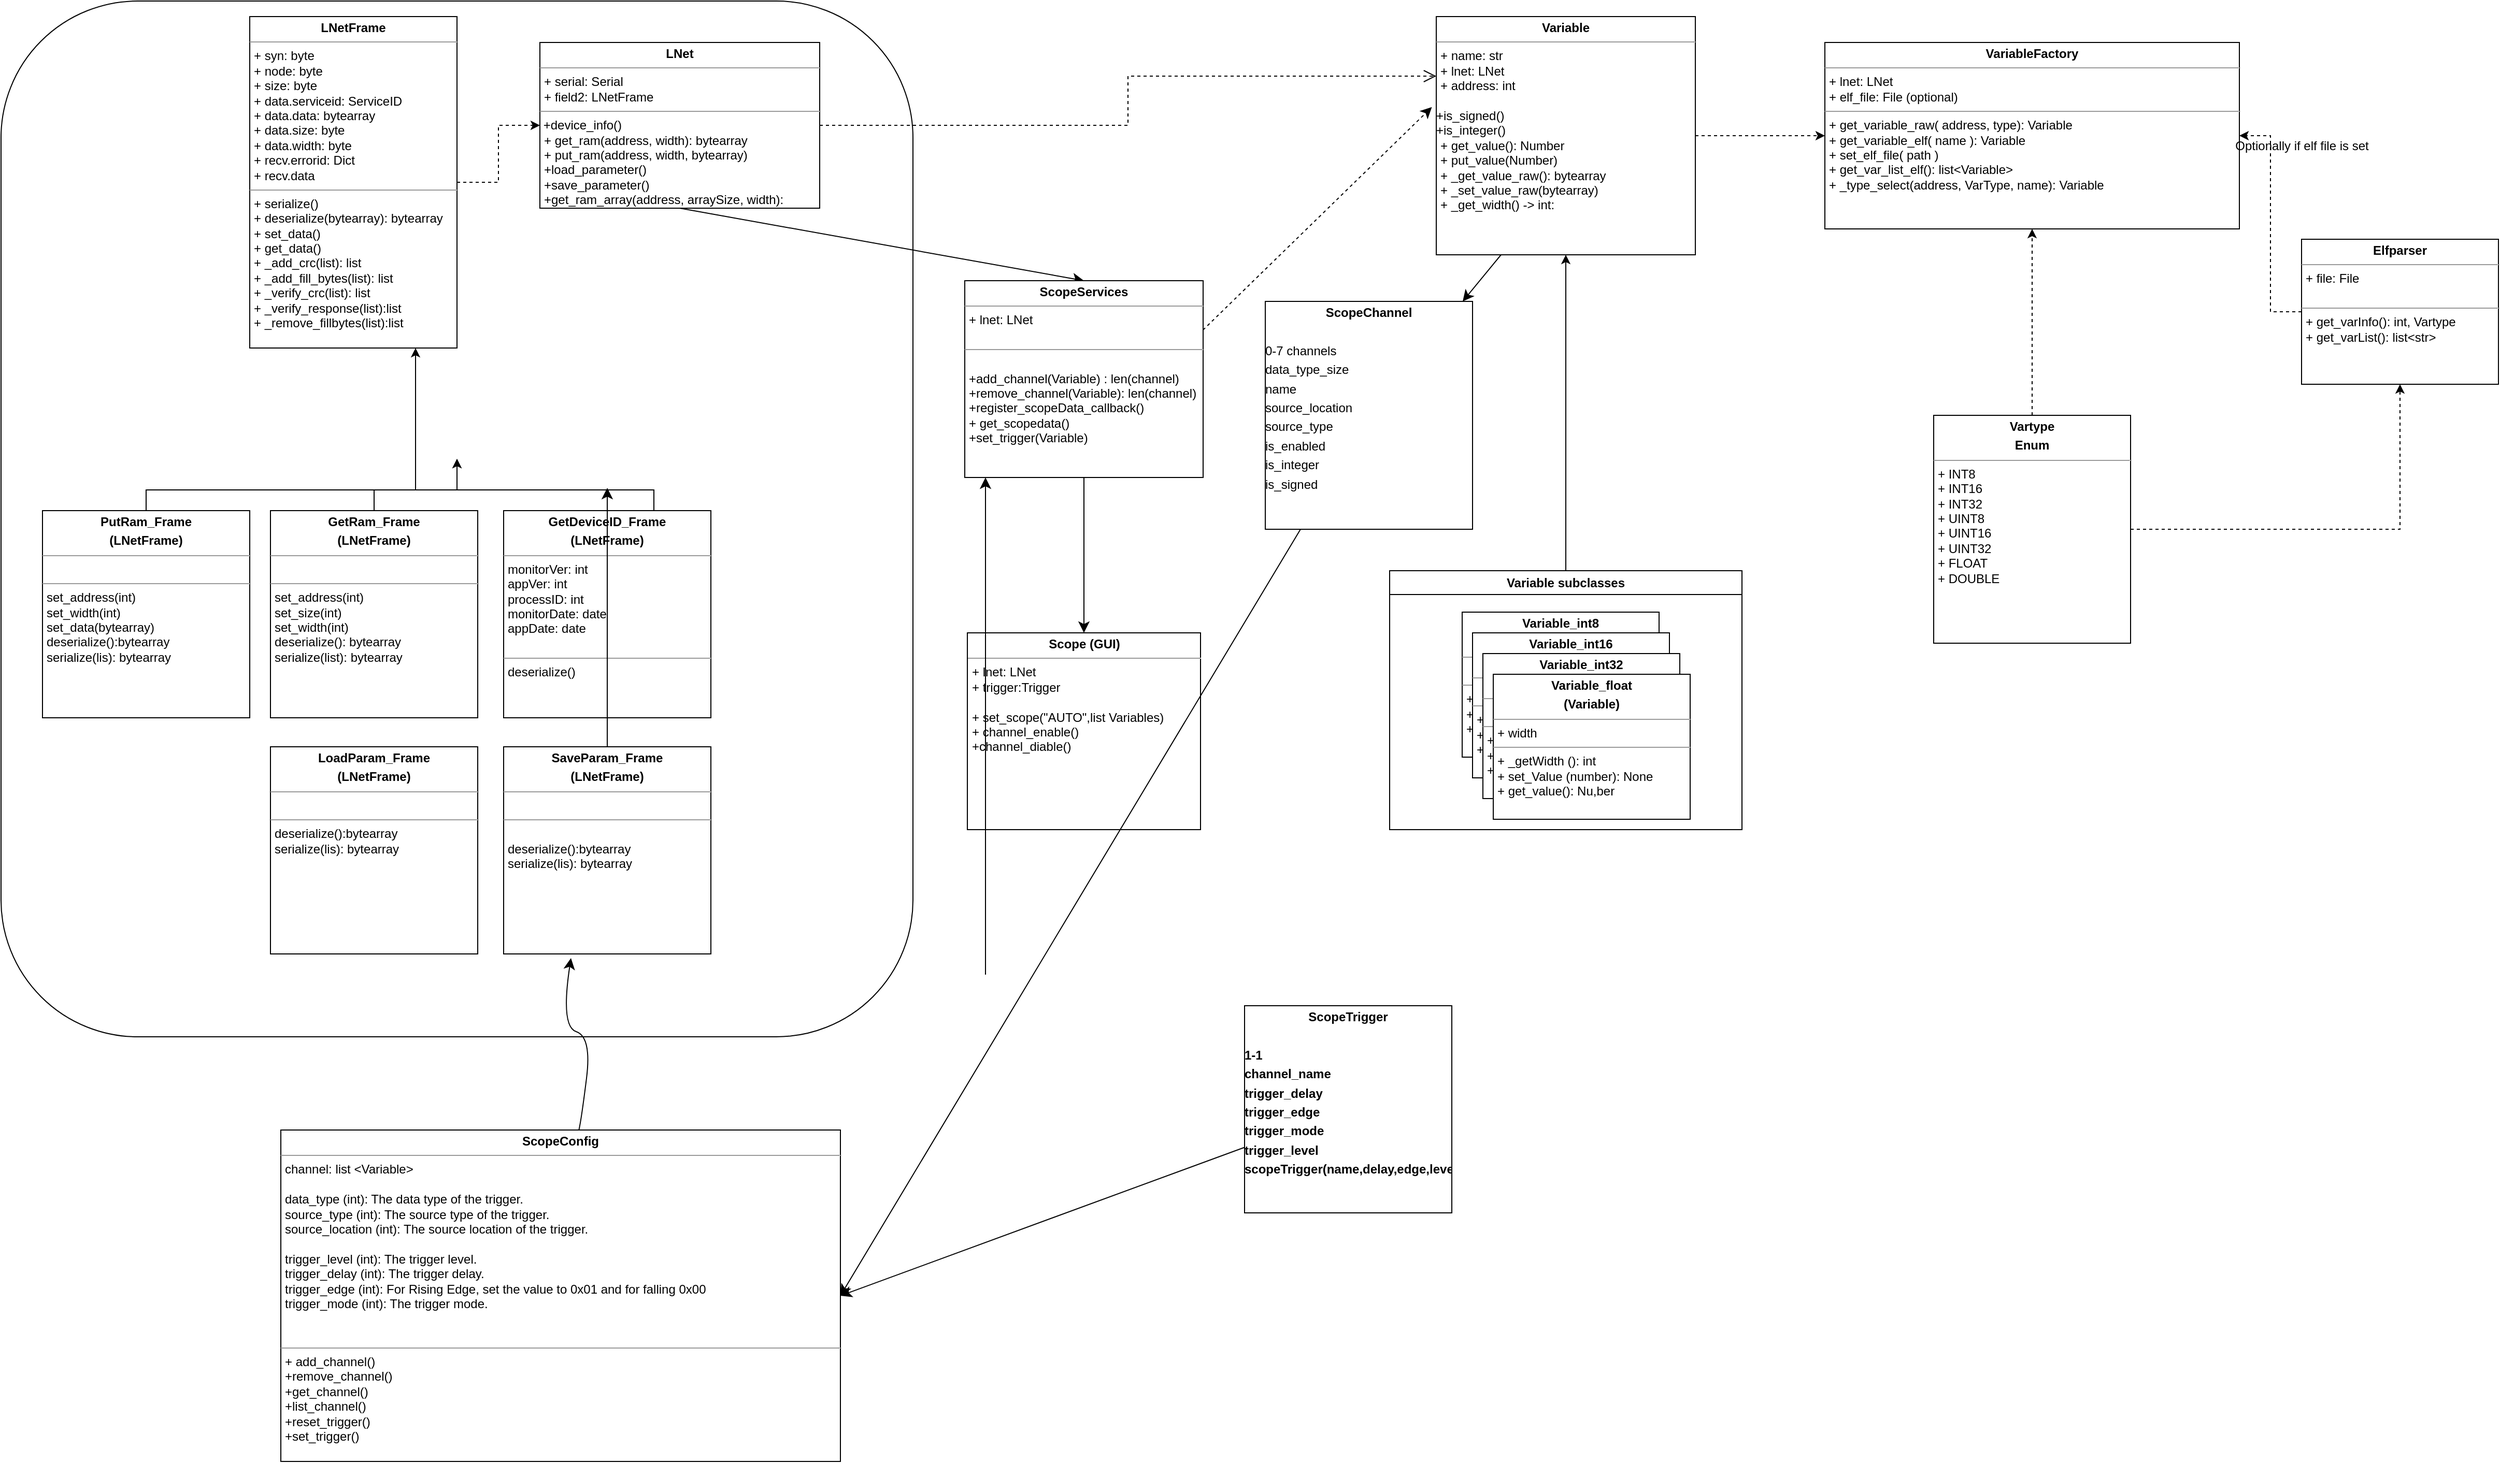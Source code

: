 <mxfile version="22.1.2" type="device">
  <diagram name="Page-1" id="c4acf3e9-155e-7222-9cf6-157b1a14988f">
    <mxGraphModel dx="3032" dy="2451" grid="1" gridSize="10" guides="1" tooltips="1" connect="1" arrows="1" fold="1" page="1" pageScale="1" pageWidth="850" pageHeight="1100" background="none" math="0" shadow="0">
      <root>
        <mxCell id="0" />
        <mxCell id="1" parent="0" />
        <mxCell id="2UFHaYtk20veGbVcBW_P-2" value="" style="rounded=1;whiteSpace=wrap;html=1;fontSize=16;" vertex="1" parent="1">
          <mxGeometry x="-830" y="-10" width="880" height="1000" as="geometry" />
        </mxCell>
        <mxCell id="5d2195bd80daf111-21" style="edgeStyle=orthogonalEdgeStyle;rounded=0;html=1;labelBackgroundColor=none;startFill=0;endArrow=open;endFill=0;endSize=10;fontFamily=Verdana;fontSize=10;dashed=1;entryX=0;entryY=0.25;entryDx=0;entryDy=0;" parent="1" source="5d2195bd80daf111-18" target="rmQaSs1svNkXaBs97oT7-1" edge="1">
          <mxGeometry relative="1" as="geometry">
            <mxPoint x="710" y="85.029" as="targetPoint" />
          </mxGeometry>
        </mxCell>
        <mxCell id="ZyNOtVNR19w-JwW_mnTG-8" style="edgeStyle=none;curved=1;rounded=0;orthogonalLoop=1;jettySize=auto;html=1;exitX=0.5;exitY=1;exitDx=0;exitDy=0;entryX=0.5;entryY=0;entryDx=0;entryDy=0;fontSize=12;startSize=8;endSize=8;" parent="1" source="5d2195bd80daf111-18" target="CU0fYkrN6agOxH3emV_m-4" edge="1">
          <mxGeometry relative="1" as="geometry" />
        </mxCell>
        <mxCell id="5d2195bd80daf111-18" value="&lt;p style=&quot;margin: 0px ; margin-top: 4px ; text-align: center&quot;&gt;&lt;b&gt;LNet&lt;/b&gt;&lt;/p&gt;&lt;hr size=&quot;1&quot;&gt;&lt;p style=&quot;margin: 0px ; margin-left: 4px&quot;&gt;+ serial: Serial&lt;br&gt;+ field2: LNetFrame&lt;/p&gt;&lt;hr size=&quot;1&quot;&gt;&amp;nbsp;+device_info()&lt;br&gt;&lt;p style=&quot;margin: 0px ; margin-left: 4px&quot;&gt;+ get_ram(address, width): bytearray&lt;/p&gt;&lt;p style=&quot;margin: 0px ; margin-left: 4px&quot;&gt;+ put_ram(address, width, bytearray)&lt;/p&gt;&lt;p style=&quot;margin: 0px ; margin-left: 4px&quot;&gt;+load_parameter()&lt;/p&gt;&lt;p style=&quot;margin: 0px ; margin-left: 4px&quot;&gt;+save_parameter()&lt;/p&gt;&lt;p style=&quot;margin: 0px ; margin-left: 4px&quot;&gt;+get_ram_array(address, arraySize, width):&lt;/p&gt;&lt;br&gt;&lt;p style=&quot;margin: 0px ; margin-left: 4px&quot;&gt;&lt;br&gt;&lt;/p&gt;" style="verticalAlign=top;align=left;overflow=fill;fontSize=12;fontFamily=Helvetica;html=1;rounded=0;shadow=0;comic=0;labelBackgroundColor=none;strokeWidth=1" parent="1" vertex="1">
          <mxGeometry x="-310" y="30" width="270" height="160" as="geometry" />
        </mxCell>
        <mxCell id="rmQaSs1svNkXaBs97oT7-15" style="edgeStyle=orthogonalEdgeStyle;rounded=0;orthogonalLoop=1;jettySize=auto;html=1;entryX=0.5;entryY=1;entryDx=0;entryDy=0;dashed=1;" parent="1" source="5d2195bd80daf111-19" target="rmQaSs1svNkXaBs97oT7-2" edge="1">
          <mxGeometry relative="1" as="geometry" />
        </mxCell>
        <mxCell id="ENo3XRacOcmJQOWtodRl-16" style="edgeStyle=orthogonalEdgeStyle;rounded=0;orthogonalLoop=1;jettySize=auto;html=1;dashed=1;" parent="1" source="5d2195bd80daf111-19" target="rmQaSs1svNkXaBs97oT7-10" edge="1">
          <mxGeometry relative="1" as="geometry" />
        </mxCell>
        <mxCell id="5d2195bd80daf111-19" value="&lt;p style=&quot;margin: 0px ; margin-top: 4px ; text-align: center&quot;&gt;&lt;b&gt;Vartype&lt;/b&gt;&lt;/p&gt;&lt;p style=&quot;margin: 0px ; margin-top: 4px ; text-align: center&quot;&gt;&lt;b&gt;Enum&lt;/b&gt;&lt;/p&gt;&lt;hr size=&quot;1&quot;&gt;&lt;p style=&quot;margin: 0px ; margin-left: 4px&quot;&gt;+ INT8&lt;br&gt;+ INT16&lt;/p&gt;&lt;p style=&quot;margin: 0px ; margin-left: 4px&quot;&gt;+ INT32&lt;/p&gt;&lt;p style=&quot;margin: 0px ; margin-left: 4px&quot;&gt;+ UINT8&lt;/p&gt;&lt;p style=&quot;margin: 0px ; margin-left: 4px&quot;&gt;+ UINT16&lt;/p&gt;&lt;p style=&quot;margin: 0px ; margin-left: 4px&quot;&gt;+ UINT32&lt;/p&gt;&lt;p style=&quot;margin: 0px ; margin-left: 4px&quot;&gt;+ FLOAT&amp;nbsp;&lt;/p&gt;&lt;p style=&quot;margin: 0px ; margin-left: 4px&quot;&gt;+ DOUBLE&lt;/p&gt;" style="verticalAlign=top;align=left;overflow=fill;fontSize=12;fontFamily=Helvetica;html=1;rounded=0;shadow=0;comic=0;labelBackgroundColor=none;strokeWidth=1" parent="1" vertex="1">
          <mxGeometry x="1035" y="390" width="190" height="220" as="geometry" />
        </mxCell>
        <mxCell id="rmQaSs1svNkXaBs97oT7-12" style="edgeStyle=orthogonalEdgeStyle;rounded=0;orthogonalLoop=1;jettySize=auto;html=1;entryX=0;entryY=0.5;entryDx=0;entryDy=0;dashed=1;" parent="1" source="rmQaSs1svNkXaBs97oT7-1" target="rmQaSs1svNkXaBs97oT7-10" edge="1">
          <mxGeometry relative="1" as="geometry" />
        </mxCell>
        <mxCell id="2UFHaYtk20veGbVcBW_P-1" style="edgeStyle=none;curved=1;rounded=0;orthogonalLoop=1;jettySize=auto;html=1;exitX=0.25;exitY=1;exitDx=0;exitDy=0;fontSize=12;startSize=8;endSize=8;" edge="1" parent="1" source="rmQaSs1svNkXaBs97oT7-1" target="ZyNOtVNR19w-JwW_mnTG-1">
          <mxGeometry relative="1" as="geometry" />
        </mxCell>
        <mxCell id="rmQaSs1svNkXaBs97oT7-1" value="&lt;p style=&quot;margin: 0px ; margin-top: 4px ; text-align: center&quot;&gt;&lt;b&gt;Variable&lt;/b&gt;&lt;/p&gt;&lt;hr size=&quot;1&quot;&gt;&lt;p style=&quot;margin: 0px ; margin-left: 4px&quot;&gt;+ name: str&lt;br&gt;+ lnet: LNet&lt;/p&gt;&lt;p style=&quot;margin: 0px ; margin-left: 4px&quot;&gt;+ address: int&lt;/p&gt;&lt;br&gt;+is_signed()&lt;br&gt;+is_integer()&lt;br&gt;&lt;p style=&quot;margin: 0px ; margin-left: 4px&quot;&gt;+ get_value(): Number&lt;br&gt;+ put_value(Number)&lt;/p&gt;&lt;p style=&quot;margin: 0px ; margin-left: 4px&quot;&gt;&lt;span style=&quot;background-color: initial;&quot;&gt;+ _get_value_raw(): bytearray&lt;/span&gt;&lt;/p&gt;&lt;p style=&quot;margin: 0px ; margin-left: 4px&quot;&gt;&lt;span style=&quot;background-color: initial;&quot;&gt;+ _set_value_raw(bytearray)&lt;/span&gt;&lt;/p&gt;&lt;p style=&quot;margin: 0px ; margin-left: 4px&quot;&gt;&lt;span style=&quot;background-color: initial;&quot;&gt;+ _get_width() -&amp;gt; int:&lt;/span&gt;&lt;/p&gt;" style="verticalAlign=top;align=left;overflow=fill;fontSize=12;fontFamily=Helvetica;html=1;rounded=0;shadow=0;comic=0;labelBackgroundColor=none;strokeWidth=1" parent="1" vertex="1">
          <mxGeometry x="555" y="5" width="250" height="230" as="geometry" />
        </mxCell>
        <mxCell id="rmQaSs1svNkXaBs97oT7-13" style="edgeStyle=orthogonalEdgeStyle;rounded=0;orthogonalLoop=1;jettySize=auto;html=1;entryX=1;entryY=0.5;entryDx=0;entryDy=0;dashed=1;" parent="1" source="rmQaSs1svNkXaBs97oT7-2" target="rmQaSs1svNkXaBs97oT7-10" edge="1">
          <mxGeometry relative="1" as="geometry" />
        </mxCell>
        <mxCell id="rmQaSs1svNkXaBs97oT7-2" value="&lt;p style=&quot;margin: 0px ; margin-top: 4px ; text-align: center&quot;&gt;&lt;b&gt;Elfparser&lt;/b&gt;&lt;/p&gt;&lt;hr size=&quot;1&quot;&gt;&lt;p style=&quot;margin: 0px ; margin-left: 4px&quot;&gt;+ file: File&lt;br&gt;&lt;br&gt;&lt;/p&gt;&lt;hr size=&quot;1&quot;&gt;&lt;p style=&quot;margin: 0px ; margin-left: 4px&quot;&gt;+ get_varInfo(): int, Vartype&lt;br&gt;&lt;/p&gt;&lt;p style=&quot;margin: 0px ; margin-left: 4px&quot;&gt;+ get_varList(): list&amp;lt;str&amp;gt;&lt;/p&gt;" style="verticalAlign=top;align=left;overflow=fill;fontSize=12;fontFamily=Helvetica;html=1;rounded=0;shadow=0;comic=0;labelBackgroundColor=none;strokeWidth=1" parent="1" vertex="1">
          <mxGeometry x="1390" y="220" width="190" height="140" as="geometry" />
        </mxCell>
        <mxCell id="rmQaSs1svNkXaBs97oT7-10" value="&lt;p style=&quot;margin: 0px ; margin-top: 4px ; text-align: center&quot;&gt;&lt;b&gt;VariableFactory&lt;/b&gt;&lt;/p&gt;&lt;hr size=&quot;1&quot;&gt;&lt;p style=&quot;margin: 0px ; margin-left: 4px&quot;&gt;+ lnet: LNet&lt;br&gt;+ elf_file: File (optional)&lt;/p&gt;&lt;hr size=&quot;1&quot;&gt;&lt;p style=&quot;margin: 0px ; margin-left: 4px&quot;&gt;+ get_variable_raw( address, type): Variable&lt;br&gt;+ get_variable_elf( name ): Variable&lt;/p&gt;&lt;p style=&quot;margin: 0px ; margin-left: 4px&quot;&gt;+&amp;nbsp;set_elf_file( path )&lt;/p&gt;&lt;p style=&quot;margin: 0px ; margin-left: 4px&quot;&gt;+&amp;nbsp;get_var_list_elf(): list&amp;lt;Variable&amp;gt;&lt;/p&gt;&lt;p style=&quot;margin: 0px ; margin-left: 4px&quot;&gt;+&amp;nbsp;_type_select(address, VarType, name): Variable&lt;/p&gt;&lt;p style=&quot;margin: 0px ; margin-left: 4px&quot;&gt;&lt;br&gt;&lt;/p&gt;" style="verticalAlign=top;align=left;overflow=fill;fontSize=12;fontFamily=Helvetica;html=1;rounded=0;shadow=0;comic=0;labelBackgroundColor=none;strokeWidth=1" parent="1" vertex="1">
          <mxGeometry x="930" y="30" width="400" height="180" as="geometry" />
        </mxCell>
        <mxCell id="rmQaSs1svNkXaBs97oT7-14" value="Optionally if elf file is set" style="text;html=1;align=center;verticalAlign=middle;resizable=0;points=[];autosize=1;strokeColor=none;fillColor=none;" parent="1" vertex="1">
          <mxGeometry x="1320" y="120" width="140" height="20" as="geometry" />
        </mxCell>
        <mxCell id="rmQaSs1svNkXaBs97oT7-17" style="edgeStyle=orthogonalEdgeStyle;rounded=0;orthogonalLoop=1;jettySize=auto;html=1;dashed=1;" parent="1" source="rmQaSs1svNkXaBs97oT7-16" target="5d2195bd80daf111-18" edge="1">
          <mxGeometry relative="1" as="geometry" />
        </mxCell>
        <mxCell id="rmQaSs1svNkXaBs97oT7-16" value="&lt;p style=&quot;margin: 0px ; margin-top: 4px ; text-align: center&quot;&gt;&lt;b&gt;LNetFrame&lt;/b&gt;&lt;/p&gt;&lt;hr size=&quot;1&quot;&gt;&lt;p style=&quot;margin: 0px ; margin-left: 4px&quot;&gt;+ syn: byte&lt;br&gt;+ node: byte&lt;/p&gt;&lt;p style=&quot;margin: 0px ; margin-left: 4px&quot;&gt;+ size: byte&lt;/p&gt;&lt;p style=&quot;margin: 0px ; margin-left: 4px&quot;&gt;+ data.serviceid: ServiceID&lt;/p&gt;&lt;p style=&quot;margin: 0px ; margin-left: 4px&quot;&gt;+ data.data: bytearray&lt;/p&gt;&lt;p style=&quot;margin: 0px ; margin-left: 4px&quot;&gt;+ data.size: byte&lt;/p&gt;&lt;p style=&quot;margin: 0px ; margin-left: 4px&quot;&gt;+ data.width: byte&lt;/p&gt;&lt;p style=&quot;margin: 0px ; margin-left: 4px&quot;&gt;+ recv.errorid: Dict&lt;br&gt;&lt;/p&gt;&lt;p style=&quot;margin: 0px ; margin-left: 4px&quot;&gt;+ recv.data&lt;/p&gt;&lt;hr size=&quot;1&quot;&gt;&lt;p style=&quot;margin: 0px ; margin-left: 4px&quot;&gt;+&amp;nbsp;&lt;span&gt;serialize()&lt;/span&gt;&lt;/p&gt;&lt;p style=&quot;margin: 0px ; margin-left: 4px&quot;&gt;&lt;span&gt;+ deserialize(bytearray): bytearray&lt;/span&gt;&lt;/p&gt;&lt;p style=&quot;margin: 0px ; margin-left: 4px&quot;&gt;&lt;span&gt;+ set_data()&lt;/span&gt;&lt;/p&gt;&lt;p style=&quot;margin: 0px ; margin-left: 4px&quot;&gt;&lt;span&gt;+ get_data()&lt;/span&gt;&lt;/p&gt;&lt;p style=&quot;margin: 0px ; margin-left: 4px&quot;&gt;&lt;span&gt;+ _add_crc(list): list&lt;/span&gt;&lt;/p&gt;&lt;p style=&quot;margin: 0px ; margin-left: 4px&quot;&gt;&lt;span&gt;+ _add_fill_bytes(list): list&lt;/span&gt;&lt;/p&gt;&lt;p style=&quot;margin: 0px ; margin-left: 4px&quot;&gt;&lt;span&gt;+ _verify_crc(list): list&lt;/span&gt;&lt;/p&gt;&lt;p style=&quot;margin: 0px ; margin-left: 4px&quot;&gt;&lt;span&gt;+ _verify_response(list):list&lt;/span&gt;&lt;/p&gt;&lt;p style=&quot;margin: 0px ; margin-left: 4px&quot;&gt;&lt;span&gt;+ _remove_fillbytes(list):list&lt;/span&gt;&lt;/p&gt;&lt;p style=&quot;margin: 0px ; margin-left: 4px&quot;&gt;&lt;span&gt;&lt;br&gt;&lt;/span&gt;&lt;/p&gt;" style="verticalAlign=top;align=left;overflow=fill;fontSize=12;fontFamily=Helvetica;html=1;rounded=0;shadow=0;comic=0;labelBackgroundColor=none;strokeWidth=1" parent="1" vertex="1">
          <mxGeometry x="-590" y="5" width="200" height="320" as="geometry" />
        </mxCell>
        <mxCell id="rmQaSs1svNkXaBs97oT7-18" value="&lt;p style=&quot;margin: 0px ; margin-top: 4px ; text-align: center&quot;&gt;&lt;b&gt;Scope (GUI)&lt;/b&gt;&lt;/p&gt;&lt;hr size=&quot;1&quot;&gt;&lt;p style=&quot;margin: 0px ; margin-left: 4px&quot;&gt;+ lnet: LNet&lt;/p&gt;&lt;p style=&quot;margin: 0px ; margin-left: 4px&quot;&gt;+ trigger:Trigger&lt;/p&gt;&lt;p style=&quot;margin: 0px ; margin-left: 4px&quot;&gt;&lt;span style=&quot;background-color: initial;&quot;&gt;&lt;br&gt;&lt;/span&gt;&lt;/p&gt;&lt;p style=&quot;margin: 0px ; margin-left: 4px&quot;&gt;&lt;span style=&quot;background-color: initial;&quot;&gt;+ set_scope(&quot;AUTO&quot;,list Variables)&lt;/span&gt;&lt;/p&gt;&lt;p style=&quot;margin: 0px ; margin-left: 4px&quot;&gt;+ channel_enable()&lt;/p&gt;&lt;p style=&quot;margin: 0px ; margin-left: 4px&quot;&gt;+channel_diable()&lt;/p&gt;&lt;p style=&quot;margin: 0px ; margin-left: 4px&quot;&gt;&lt;br&gt;&lt;/p&gt;" style="verticalAlign=top;align=left;overflow=fill;fontSize=12;fontFamily=Helvetica;html=1;rounded=0;shadow=0;comic=0;labelBackgroundColor=none;strokeWidth=1" parent="1" vertex="1">
          <mxGeometry x="102.5" y="600" width="225" height="190" as="geometry" />
        </mxCell>
        <mxCell id="m-Kl4BxaAjM3F7xT-Es--1" style="edgeStyle=orthogonalEdgeStyle;rounded=0;orthogonalLoop=1;jettySize=auto;html=1;" parent="1" source="gPgBI-_pcHeLHEwhdHsp-1" edge="1">
          <mxGeometry relative="1" as="geometry">
            <Array as="points">
              <mxPoint x="-690" y="462" />
              <mxPoint x="-390" y="462" />
            </Array>
            <mxPoint x="-390" y="432" as="targetPoint" />
          </mxGeometry>
        </mxCell>
        <mxCell id="gPgBI-_pcHeLHEwhdHsp-1" value="&lt;p style=&quot;margin: 0px ; margin-top: 4px ; text-align: center&quot;&gt;&lt;b&gt;PutRam_Frame&lt;/b&gt;&lt;/p&gt;&lt;p style=&quot;margin: 0px ; margin-top: 4px ; text-align: center&quot;&gt;&lt;b&gt;(LNetFrame)&lt;/b&gt;&lt;/p&gt;&lt;hr size=&quot;1&quot;&gt;&lt;p style=&quot;margin: 0px ; margin-left: 4px&quot;&gt;&lt;br&gt;&lt;/p&gt;&lt;hr size=&quot;1&quot;&gt;&lt;p style=&quot;margin: 0px 0px 0px 4px&quot;&gt;set_address(int)&lt;/p&gt;&lt;p style=&quot;margin: 0px 0px 0px 4px&quot;&gt;set_width(int)&lt;/p&gt;&lt;p style=&quot;margin: 0px 0px 0px 4px&quot;&gt;set_data(bytearray)&lt;/p&gt;&lt;p style=&quot;margin: 0px 0px 0px 4px&quot;&gt;deserialize():bytearray&lt;/p&gt;&lt;p style=&quot;margin: 0px 0px 0px 4px&quot;&gt;serialize(lis): bytearray&lt;/p&gt;" style="verticalAlign=top;align=left;overflow=fill;fontSize=12;fontFamily=Helvetica;html=1;rounded=0;shadow=0;comic=0;labelBackgroundColor=none;strokeWidth=1" parent="1" vertex="1">
          <mxGeometry x="-790" y="482" width="200" height="200" as="geometry" />
        </mxCell>
        <mxCell id="m-Kl4BxaAjM3F7xT-Es--3" style="edgeStyle=orthogonalEdgeStyle;rounded=0;orthogonalLoop=1;jettySize=auto;html=1;entryX=0.5;entryY=1;entryDx=0;entryDy=0;" parent="1" source="gPgBI-_pcHeLHEwhdHsp-3" edge="1">
          <mxGeometry relative="1" as="geometry">
            <Array as="points">
              <mxPoint x="-470" y="462" />
              <mxPoint x="-390" y="462" />
            </Array>
            <mxPoint x="-390" y="432" as="targetPoint" />
          </mxGeometry>
        </mxCell>
        <mxCell id="gPgBI-_pcHeLHEwhdHsp-3" value="&lt;p style=&quot;margin: 0px ; margin-top: 4px ; text-align: center&quot;&gt;&lt;b&gt;GetRam_Frame&lt;/b&gt;&lt;/p&gt;&lt;p style=&quot;margin: 0px ; margin-top: 4px ; text-align: center&quot;&gt;&lt;b&gt;(LNetFrame)&lt;/b&gt;&lt;/p&gt;&lt;hr size=&quot;1&quot;&gt;&lt;p style=&quot;margin: 0px ; margin-left: 4px&quot;&gt;&lt;br&gt;&lt;/p&gt;&lt;hr size=&quot;1&quot;&gt;&lt;p style=&quot;margin: 0px ; margin-left: 4px&quot;&gt;set_address(int)&lt;/p&gt;&lt;p style=&quot;margin: 0px ; margin-left: 4px&quot;&gt;set_size(int)&lt;/p&gt;&lt;p style=&quot;margin: 0px ; margin-left: 4px&quot;&gt;set_width(int)&lt;/p&gt;&lt;p style=&quot;margin: 0px ; margin-left: 4px&quot;&gt;deserialize(): bytearray&lt;/p&gt;&lt;p style=&quot;margin: 0px ; margin-left: 4px&quot;&gt;serialize(list): bytearray&lt;/p&gt;" style="verticalAlign=top;align=left;overflow=fill;fontSize=12;fontFamily=Helvetica;html=1;rounded=0;shadow=0;comic=0;labelBackgroundColor=none;strokeWidth=1" parent="1" vertex="1">
          <mxGeometry x="-570" y="482" width="200" height="200" as="geometry" />
        </mxCell>
        <mxCell id="m-Kl4BxaAjM3F7xT-Es--4" style="edgeStyle=orthogonalEdgeStyle;rounded=0;orthogonalLoop=1;jettySize=auto;html=1;" parent="1" source="gPgBI-_pcHeLHEwhdHsp-4" edge="1" target="rmQaSs1svNkXaBs97oT7-16">
          <mxGeometry relative="1" as="geometry">
            <Array as="points">
              <mxPoint x="-200" y="462" />
              <mxPoint x="-430" y="462" />
            </Array>
            <mxPoint x="-390" y="432" as="targetPoint" />
          </mxGeometry>
        </mxCell>
        <mxCell id="gPgBI-_pcHeLHEwhdHsp-4" value="&lt;p style=&quot;margin: 0px ; margin-top: 4px ; text-align: center&quot;&gt;&lt;b&gt;GetDeviceID_Frame&lt;/b&gt;&lt;/p&gt;&lt;p style=&quot;margin: 0px ; margin-top: 4px ; text-align: center&quot;&gt;&lt;b&gt;(LNetFrame)&lt;/b&gt;&lt;/p&gt;&lt;hr size=&quot;1&quot;&gt;&lt;p style=&quot;margin: 0px ; margin-left: 4px&quot;&gt;monitorVer: int&lt;/p&gt;&lt;p style=&quot;margin: 0px ; margin-left: 4px&quot;&gt;appVer: int&lt;/p&gt;&lt;p style=&quot;margin: 0px ; margin-left: 4px&quot;&gt;processID: int&lt;/p&gt;&lt;p style=&quot;margin: 0px ; margin-left: 4px&quot;&gt;monitorDate: date&lt;/p&gt;&lt;p style=&quot;margin: 0px ; margin-left: 4px&quot;&gt;appDate: date&lt;/p&gt;&lt;p style=&quot;margin: 0px ; margin-left: 4px&quot;&gt;&lt;br&gt;&lt;/p&gt;&lt;hr size=&quot;1&quot;&gt;&lt;p style=&quot;margin: 0px ; margin-left: 4px&quot;&gt;deserialize()&lt;/p&gt;" style="verticalAlign=top;align=left;overflow=fill;fontSize=12;fontFamily=Helvetica;html=1;rounded=0;shadow=0;comic=0;labelBackgroundColor=none;strokeWidth=1" parent="1" vertex="1">
          <mxGeometry x="-345" y="482" width="200" height="200" as="geometry" />
        </mxCell>
        <mxCell id="gPgBI-_pcHeLHEwhdHsp-5" value="&lt;p style=&quot;margin: 0px ; margin-top: 4px ; text-align: center&quot;&gt;&lt;b&gt;LoadParam_Frame&lt;/b&gt;&lt;/p&gt;&lt;p style=&quot;margin: 0px ; margin-top: 4px ; text-align: center&quot;&gt;&lt;b&gt;(LNetFrame)&lt;/b&gt;&lt;/p&gt;&lt;hr size=&quot;1&quot;&gt;&lt;p style=&quot;margin: 0px ; margin-left: 4px&quot;&gt;&lt;br&gt;&lt;/p&gt;&lt;hr size=&quot;1&quot;&gt;&lt;p style=&quot;margin: 0px 0px 0px 4px;&quot;&gt;deserialize():bytearray&lt;/p&gt;&lt;p style=&quot;margin: 0px 0px 0px 4px;&quot;&gt;serialize(lis): bytearray&lt;/p&gt;" style="verticalAlign=top;align=left;overflow=fill;fontSize=12;fontFamily=Helvetica;html=1;rounded=0;shadow=0;comic=0;labelBackgroundColor=none;strokeWidth=1" parent="1" vertex="1">
          <mxGeometry x="-570" y="710" width="200" height="200" as="geometry" />
        </mxCell>
        <mxCell id="ENo3XRacOcmJQOWtodRl-15" style="edgeStyle=orthogonalEdgeStyle;rounded=0;orthogonalLoop=1;jettySize=auto;html=1;entryX=0.5;entryY=1;entryDx=0;entryDy=0;" parent="1" source="ENo3XRacOcmJQOWtodRl-10" target="rmQaSs1svNkXaBs97oT7-1" edge="1">
          <mxGeometry relative="1" as="geometry" />
        </mxCell>
        <mxCell id="ENo3XRacOcmJQOWtodRl-10" value="Variable subclasses" style="swimlane;whiteSpace=wrap;html=1;" parent="1" vertex="1">
          <mxGeometry x="510" y="540" width="340" height="250" as="geometry">
            <mxRectangle x="570" y="540" width="150" height="30" as="alternateBounds" />
          </mxGeometry>
        </mxCell>
        <mxCell id="ENo3XRacOcmJQOWtodRl-11" value="&lt;p style=&quot;margin: 0px ; margin-top: 4px ; text-align: center&quot;&gt;&lt;b&gt;Variable_int8&lt;/b&gt;&lt;/p&gt;&lt;p style=&quot;margin: 0px ; margin-top: 4px ; text-align: center&quot;&gt;&lt;b&gt;(Variable)&lt;/b&gt;&lt;/p&gt;&lt;hr size=&quot;1&quot;&gt;&lt;p style=&quot;margin: 0px ; margin-left: 4px&quot;&gt;&lt;br&gt;&lt;/p&gt;&lt;hr size=&quot;1&quot;&gt;&lt;p style=&quot;margin: 0px ; margin-left: 4px&quot;&gt;+&amp;nbsp;_getWidth&amp;nbsp;&lt;span style=&quot;background-color: initial;&quot;&gt;(): int&lt;/span&gt;&lt;/p&gt;&lt;p style=&quot;margin: 0px ; margin-left: 4px&quot;&gt;&lt;span style=&quot;background-color: initial;&quot;&gt;+ set_Value (number): None&lt;/span&gt;&lt;/p&gt;&lt;p style=&quot;margin: 0px ; margin-left: 4px&quot;&gt;&lt;span style=&quot;background-color: initial;&quot;&gt;+&amp;nbsp;&lt;/span&gt;get_value(): Nu,ber&lt;/p&gt;" style="verticalAlign=top;align=left;overflow=fill;fontSize=12;fontFamily=Helvetica;html=1;rounded=0;shadow=0;comic=0;labelBackgroundColor=none;strokeWidth=1" parent="ENo3XRacOcmJQOWtodRl-10" vertex="1">
          <mxGeometry x="70" y="40" width="190" height="140" as="geometry" />
        </mxCell>
        <mxCell id="ENo3XRacOcmJQOWtodRl-12" value="&lt;p style=&quot;margin: 0px ; margin-top: 4px ; text-align: center&quot;&gt;&lt;b&gt;Variable_int16&lt;/b&gt;&lt;/p&gt;&lt;p style=&quot;margin: 0px ; margin-top: 4px ; text-align: center&quot;&gt;&lt;b&gt;(Variable)&lt;/b&gt;&lt;/p&gt;&lt;hr size=&quot;1&quot;&gt;&lt;p style=&quot;margin: 0px ; margin-left: 4px&quot;&gt;&lt;br&gt;&lt;/p&gt;&lt;hr size=&quot;1&quot;&gt;&lt;p style=&quot;margin: 0px ; margin-left: 4px&quot;&gt;+&amp;nbsp;_getWidth&amp;nbsp;&lt;span style=&quot;background-color: initial;&quot;&gt;(): int&lt;/span&gt;&lt;/p&gt;&lt;p style=&quot;margin: 0px ; margin-left: 4px&quot;&gt;&lt;span style=&quot;background-color: initial;&quot;&gt;+ set_Value (number): None&lt;/span&gt;&lt;/p&gt;&lt;p style=&quot;margin: 0px ; margin-left: 4px&quot;&gt;&lt;span style=&quot;background-color: initial;&quot;&gt;+&amp;nbsp;&lt;/span&gt;get_value(): Nu,ber&lt;/p&gt;" style="verticalAlign=top;align=left;overflow=fill;fontSize=12;fontFamily=Helvetica;html=1;rounded=0;shadow=0;comic=0;labelBackgroundColor=none;strokeWidth=1" parent="ENo3XRacOcmJQOWtodRl-10" vertex="1">
          <mxGeometry x="80" y="60" width="190" height="140" as="geometry" />
        </mxCell>
        <mxCell id="ENo3XRacOcmJQOWtodRl-13" value="&lt;p style=&quot;margin: 0px ; margin-top: 4px ; text-align: center&quot;&gt;&lt;b&gt;Variable_int32&lt;/b&gt;&lt;/p&gt;&lt;p style=&quot;margin: 0px ; margin-top: 4px ; text-align: center&quot;&gt;&lt;b&gt;(Variable)&lt;/b&gt;&lt;/p&gt;&lt;hr size=&quot;1&quot;&gt;&lt;p style=&quot;margin: 0px ; margin-left: 4px&quot;&gt;&lt;br&gt;&lt;/p&gt;&lt;hr size=&quot;1&quot;&gt;&lt;p style=&quot;margin: 0px ; margin-left: 4px&quot;&gt;+&amp;nbsp;_getWidth&amp;nbsp;&lt;span style=&quot;background-color: initial;&quot;&gt;(): int&lt;/span&gt;&lt;/p&gt;&lt;p style=&quot;margin: 0px ; margin-left: 4px&quot;&gt;&lt;span style=&quot;background-color: initial;&quot;&gt;+ set_Value (number): None&lt;/span&gt;&lt;/p&gt;&lt;p style=&quot;margin: 0px ; margin-left: 4px&quot;&gt;&lt;span style=&quot;background-color: initial;&quot;&gt;+&amp;nbsp;&lt;/span&gt;get_value(): Nu,ber&lt;/p&gt;" style="verticalAlign=top;align=left;overflow=fill;fontSize=12;fontFamily=Helvetica;html=1;rounded=0;shadow=0;comic=0;labelBackgroundColor=none;strokeWidth=1" parent="ENo3XRacOcmJQOWtodRl-10" vertex="1">
          <mxGeometry x="90" y="80" width="190" height="140" as="geometry" />
        </mxCell>
        <mxCell id="ENo3XRacOcmJQOWtodRl-14" value="&lt;p style=&quot;margin: 0px ; margin-top: 4px ; text-align: center&quot;&gt;&lt;b&gt;Variable_float&lt;/b&gt;&lt;/p&gt;&lt;p style=&quot;margin: 0px ; margin-top: 4px ; text-align: center&quot;&gt;&lt;b&gt;(Variable)&lt;/b&gt;&lt;/p&gt;&lt;hr size=&quot;1&quot;&gt;&lt;p style=&quot;margin: 0px ; margin-left: 4px&quot;&gt;+ width&lt;/p&gt;&lt;hr size=&quot;1&quot;&gt;&lt;p style=&quot;margin: 0px ; margin-left: 4px&quot;&gt;+&amp;nbsp;_getWidth&amp;nbsp;&lt;span style=&quot;background-color: initial;&quot;&gt;(): int&lt;/span&gt;&lt;/p&gt;&lt;p style=&quot;margin: 0px ; margin-left: 4px&quot;&gt;&lt;span style=&quot;background-color: initial;&quot;&gt;+ set_Value (number): None&lt;/span&gt;&lt;/p&gt;&lt;p style=&quot;margin: 0px ; margin-left: 4px&quot;&gt;&lt;span style=&quot;background-color: initial;&quot;&gt;+&amp;nbsp;&lt;/span&gt;get_value(): Nu,ber&lt;/p&gt;" style="verticalAlign=top;align=left;overflow=fill;fontSize=12;fontFamily=Helvetica;html=1;rounded=0;shadow=0;comic=0;labelBackgroundColor=none;strokeWidth=1" parent="ENo3XRacOcmJQOWtodRl-10" vertex="1">
          <mxGeometry x="100" y="100" width="190" height="140" as="geometry" />
        </mxCell>
        <mxCell id="CU0fYkrN6agOxH3emV_m-11" style="edgeStyle=none;curved=1;rounded=0;orthogonalLoop=1;jettySize=auto;html=1;fontSize=12;startSize=8;endSize=8;" parent="1" edge="1">
          <mxGeometry relative="1" as="geometry">
            <mxPoint x="-245" y="460" as="targetPoint" />
            <mxPoint x="-245" y="710" as="sourcePoint" />
          </mxGeometry>
        </mxCell>
        <mxCell id="CU0fYkrN6agOxH3emV_m-3" style="edgeStyle=none;curved=1;rounded=0;orthogonalLoop=1;jettySize=auto;html=1;exitX=0.5;exitY=0;exitDx=0;exitDy=0;fontSize=12;startSize=8;endSize=8;" parent="1" edge="1">
          <mxGeometry relative="1" as="geometry">
            <mxPoint x="-625" y="260" as="sourcePoint" />
            <mxPoint x="-625" y="260" as="targetPoint" />
          </mxGeometry>
        </mxCell>
        <mxCell id="ZyNOtVNR19w-JwW_mnTG-7" style="edgeStyle=none;curved=1;rounded=0;orthogonalLoop=1;jettySize=auto;html=1;entryX=0.5;entryY=0;entryDx=0;entryDy=0;fontSize=12;startSize=8;endSize=8;" parent="1" source="CU0fYkrN6agOxH3emV_m-4" target="rmQaSs1svNkXaBs97oT7-18" edge="1">
          <mxGeometry relative="1" as="geometry" />
        </mxCell>
        <mxCell id="CU0fYkrN6agOxH3emV_m-4" value="&lt;p style=&quot;margin: 0px ; margin-top: 4px ; text-align: center&quot;&gt;&lt;b&gt;ScopeServices&lt;/b&gt;&lt;/p&gt;&lt;hr size=&quot;1&quot;&gt;&lt;p style=&quot;margin: 0px ; margin-left: 4px&quot;&gt;+ lnet: LNet&lt;/p&gt;&lt;br&gt;&lt;hr size=&quot;1&quot;&gt;&lt;p style=&quot;margin: 0px ; margin-left: 4px&quot;&gt;&lt;br&gt;&lt;/p&gt;&lt;p style=&quot;margin: 0px ; margin-left: 4px&quot;&gt;+add_channel(Variable) : len(channel)&lt;/p&gt;&lt;p style=&quot;margin: 0px ; margin-left: 4px&quot;&gt;+remove_channel(Variable): len(channel)&lt;/p&gt;&lt;p style=&quot;margin: 0px ; margin-left: 4px&quot;&gt;&lt;span style=&quot;background-color: initial;&quot;&gt;+register_scopeData_callback()&lt;/span&gt;&lt;br&gt;&lt;/p&gt;&lt;p style=&quot;margin: 0px ; margin-left: 4px&quot;&gt;+ get_scopedata()&lt;/p&gt;&lt;p style=&quot;margin: 0px ; margin-left: 4px&quot;&gt;+set_trigger(Variable)&lt;/p&gt;" style="verticalAlign=top;align=left;overflow=fill;fontSize=12;fontFamily=Helvetica;html=1;rounded=0;shadow=0;comic=0;labelBackgroundColor=none;strokeWidth=1" parent="1" vertex="1">
          <mxGeometry x="100" y="260" width="230" height="190" as="geometry" />
        </mxCell>
        <mxCell id="CU0fYkrN6agOxH3emV_m-10" style="edgeStyle=none;curved=1;rounded=0;orthogonalLoop=1;jettySize=auto;html=1;fontSize=12;startSize=8;endSize=8;" parent="1" edge="1">
          <mxGeometry relative="1" as="geometry">
            <mxPoint x="-280" y="914" as="targetPoint" />
            <mxPoint x="-272.353" y="1080" as="sourcePoint" />
            <Array as="points">
              <mxPoint x="-270" y="1070" />
              <mxPoint x="-260" y="990" />
              <mxPoint x="-290" y="980" />
            </Array>
          </mxGeometry>
        </mxCell>
        <mxCell id="CU0fYkrN6agOxH3emV_m-7" value="&lt;p style=&quot;margin: 0px ; margin-top: 4px ; text-align: center&quot;&gt;&lt;b&gt;ScopeConfig&lt;/b&gt;&lt;/p&gt;&lt;hr size=&quot;1&quot;&gt;&lt;p style=&quot;margin: 0px 0px 0px 4px;&quot;&gt;&lt;span style=&quot;background-color: initial;&quot;&gt;channel: list &amp;lt;Variable&amp;gt;&lt;/span&gt;&lt;br&gt;&lt;/p&gt;&lt;p style=&quot;margin: 0px 0px 0px 4px;&quot;&gt;&lt;br&gt;&lt;/p&gt;&lt;p style=&quot;margin: 0px 0px 0px 4px;&quot;&gt;data_type (int): The data type of the trigger.&lt;/p&gt;&lt;p style=&quot;margin: 0px 0px 0px 4px;&quot;&gt;source_type (int): The source type of the trigger.&lt;/p&gt;&lt;p style=&quot;margin: 0px 0px 0px 4px;&quot;&gt;source_location (int): The source location of the trigger.&lt;/p&gt;&lt;p style=&quot;margin: 0px 0px 0px 4px;&quot;&gt;&lt;br&gt;&lt;/p&gt;&lt;p style=&quot;margin: 0px 0px 0px 4px;&quot;&gt;trigger_level (int): The trigger level.&lt;/p&gt;&lt;p style=&quot;margin: 0px 0px 0px 4px;&quot;&gt;trigger_delay (int): The trigger delay.&lt;/p&gt;&lt;p style=&quot;margin: 0px 0px 0px 4px;&quot;&gt;trigger_edge (int): For Rising Edge, set the value to 0x01 and for falling 0x00&lt;/p&gt;&lt;p style=&quot;margin: 0px 0px 0px 4px;&quot;&gt;trigger_mode (int): The trigger mode.&lt;/p&gt;&lt;p style=&quot;margin: 0px 0px 0px 4px;&quot;&gt;&lt;br&gt;&lt;/p&gt;&lt;p style=&quot;margin: 0px 0px 0px 4px;&quot;&gt;&lt;br&gt;&lt;/p&gt;&lt;hr size=&quot;1&quot;&gt;&lt;p style=&quot;margin: 0px ; margin-left: 4px&quot;&gt;+ add_channel()&lt;/p&gt;&lt;p style=&quot;margin: 0px ; margin-left: 4px&quot;&gt;+remove_channel()&lt;/p&gt;&lt;p style=&quot;margin: 0px ; margin-left: 4px&quot;&gt;+get_channel()&lt;/p&gt;&lt;p style=&quot;margin: 0px ; margin-left: 4px&quot;&gt;+list_channel()&lt;/p&gt;&lt;p style=&quot;margin: 0px ; margin-left: 4px&quot;&gt;+reset_trigger()&lt;/p&gt;&lt;p style=&quot;margin: 0px ; margin-left: 4px&quot;&gt;+set_trigger()&lt;/p&gt;&lt;p style=&quot;margin: 0px ; margin-left: 4px&quot;&gt;&lt;br&gt;&lt;/p&gt;" style="verticalAlign=top;align=left;overflow=fill;fontSize=12;fontFamily=Helvetica;html=1;rounded=0;shadow=0;comic=0;labelBackgroundColor=none;strokeWidth=1" parent="1" vertex="1">
          <mxGeometry x="-560" y="1080" width="540" height="320" as="geometry" />
        </mxCell>
        <mxCell id="CU0fYkrN6agOxH3emV_m-12" value="&lt;p style=&quot;margin: 0px ; margin-top: 4px ; text-align: center&quot;&gt;&lt;b&gt;SaveParam_Frame&lt;/b&gt;&lt;/p&gt;&lt;p style=&quot;margin: 0px ; margin-top: 4px ; text-align: center&quot;&gt;&lt;b&gt;(LNetFrame)&lt;/b&gt;&lt;/p&gt;&lt;hr size=&quot;1&quot;&gt;&lt;p style=&quot;margin: 0px ; margin-left: 4px&quot;&gt;&lt;br&gt;&lt;/p&gt;&lt;hr size=&quot;1&quot;&gt;&lt;br&gt;&lt;p style=&quot;margin: 0px 0px 0px 4px;&quot;&gt;deserialize():bytearray&lt;/p&gt;&lt;p style=&quot;margin: 0px 0px 0px 4px;&quot;&gt;serialize(lis): bytearray&lt;/p&gt;" style="verticalAlign=top;align=left;overflow=fill;fontSize=12;fontFamily=Helvetica;html=1;rounded=0;shadow=0;comic=0;labelBackgroundColor=none;strokeWidth=1" parent="1" vertex="1">
          <mxGeometry x="-345" y="710" width="200" height="200" as="geometry" />
        </mxCell>
        <mxCell id="ZyNOtVNR19w-JwW_mnTG-4" style="edgeStyle=none;curved=1;rounded=0;orthogonalLoop=1;jettySize=auto;html=1;fontSize=12;startSize=8;endSize=8;" parent="1" source="ZyNOtVNR19w-JwW_mnTG-1" edge="1">
          <mxGeometry relative="1" as="geometry">
            <mxPoint x="-20" y="1240" as="targetPoint" />
          </mxGeometry>
        </mxCell>
        <mxCell id="CbDF-QKyInWnzRh1VolP-1" style="edgeStyle=none;curved=1;rounded=0;orthogonalLoop=1;jettySize=auto;html=1;fontSize=12;startSize=8;endSize=8;" parent="1" edge="1">
          <mxGeometry relative="1" as="geometry">
            <mxPoint x="120" y="930" as="sourcePoint" />
            <mxPoint x="120" y="450" as="targetPoint" />
          </mxGeometry>
        </mxCell>
        <mxCell id="ZyNOtVNR19w-JwW_mnTG-1" value="&lt;p style=&quot;text-align: center; margin: 4px 0px 0px;&quot;&gt;&lt;b&gt;ScopeChannel&lt;/b&gt;&lt;/p&gt;&lt;p style=&quot;text-align: center; margin: 4px 0px 0px;&quot;&gt;&lt;b&gt;&lt;br&gt;&lt;/b&gt;&lt;/p&gt;&lt;p style=&quot;margin: 4px 0px 0px;&quot;&gt;0-7 channels&lt;/p&gt;&lt;p style=&quot;margin: 4px 0px 0px;&quot;&gt;data_type_size&lt;/p&gt;&lt;p style=&quot;margin: 4px 0px 0px;&quot;&gt;name&lt;/p&gt;&lt;p style=&quot;margin: 4px 0px 0px;&quot;&gt;source_location&lt;/p&gt;&lt;p style=&quot;margin: 4px 0px 0px;&quot;&gt;source_type&lt;/p&gt;&lt;p style=&quot;margin: 4px 0px 0px;&quot;&gt;&lt;span style=&quot;background-color: initial;&quot;&gt;is_enabled&lt;/span&gt;&lt;br&gt;&lt;/p&gt;&lt;p style=&quot;margin: 4px 0px 0px;&quot;&gt;is_integer&lt;/p&gt;&lt;p style=&quot;margin: 4px 0px 0px;&quot;&gt;is_signed&lt;/p&gt;&lt;p style=&quot;margin: 4px 0px 0px;&quot;&gt;&lt;br&gt;&lt;/p&gt;" style="verticalAlign=top;align=left;overflow=fill;fontSize=12;fontFamily=Helvetica;html=1;rounded=0;shadow=0;comic=0;labelBackgroundColor=none;strokeWidth=1" parent="1" vertex="1">
          <mxGeometry x="390" y="280" width="200" height="220" as="geometry" />
        </mxCell>
        <mxCell id="ZyNOtVNR19w-JwW_mnTG-3" style="edgeStyle=none;curved=1;rounded=0;orthogonalLoop=1;jettySize=auto;html=1;entryX=1;entryY=0.5;entryDx=0;entryDy=0;fontSize=12;startSize=8;endSize=8;" parent="1" source="ZyNOtVNR19w-JwW_mnTG-2" target="CU0fYkrN6agOxH3emV_m-7" edge="1">
          <mxGeometry relative="1" as="geometry" />
        </mxCell>
        <mxCell id="ZyNOtVNR19w-JwW_mnTG-2" value="&lt;p style=&quot;margin: 0px ; margin-top: 4px ; text-align: center&quot;&gt;&lt;b&gt;ScopeTrigger&lt;/b&gt;&lt;/p&gt;&lt;p style=&quot;margin: 0px ; margin-top: 4px ; text-align: center&quot;&gt;&lt;b&gt;&lt;br&gt;&lt;/b&gt;&lt;/p&gt;&lt;p style=&quot;margin: 4px 0px 0px;&quot;&gt;&lt;b&gt;1-1&lt;/b&gt;&lt;/p&gt;&lt;p style=&quot;margin: 4px 0px 0px;&quot;&gt;&lt;b&gt;channel_name&lt;/b&gt;&lt;/p&gt;&lt;p style=&quot;margin: 4px 0px 0px;&quot;&gt;&lt;b&gt;trigger_delay&lt;/b&gt;&lt;/p&gt;&lt;p style=&quot;margin: 4px 0px 0px;&quot;&gt;&lt;b&gt;trigger_edge&lt;/b&gt;&lt;/p&gt;&lt;p style=&quot;margin: 4px 0px 0px;&quot;&gt;&lt;b&gt;trigger_mode&lt;/b&gt;&lt;/p&gt;&lt;p style=&quot;margin: 4px 0px 0px;&quot;&gt;&lt;b&gt;trigger_level&lt;/b&gt;&lt;/p&gt;&lt;p style=&quot;margin: 4px 0px 0px;&quot;&gt;&lt;b&gt;scopeTrigger(name,delay,edge,level): ScopeTrigger&lt;/b&gt;&lt;/p&gt;&lt;p style=&quot;margin: 4px 0px 0px;&quot;&gt;&lt;b&gt;&lt;br&gt;&lt;/b&gt;&lt;/p&gt;" style="verticalAlign=top;align=left;overflow=fill;fontSize=12;fontFamily=Helvetica;html=1;rounded=0;shadow=0;comic=0;labelBackgroundColor=none;strokeWidth=1" parent="1" vertex="1">
          <mxGeometry x="370" y="960" width="200" height="200" as="geometry" />
        </mxCell>
        <mxCell id="ZyNOtVNR19w-JwW_mnTG-10" style="edgeStyle=none;curved=1;rounded=0;orthogonalLoop=1;jettySize=auto;html=1;exitX=1;exitY=0.25;exitDx=0;exitDy=0;entryX=-0.017;entryY=0.38;entryDx=0;entryDy=0;entryPerimeter=0;fontSize=12;startSize=8;endSize=8;dashed=1;" parent="1" source="CU0fYkrN6agOxH3emV_m-4" target="rmQaSs1svNkXaBs97oT7-1" edge="1">
          <mxGeometry relative="1" as="geometry" />
        </mxCell>
      </root>
    </mxGraphModel>
  </diagram>
</mxfile>
